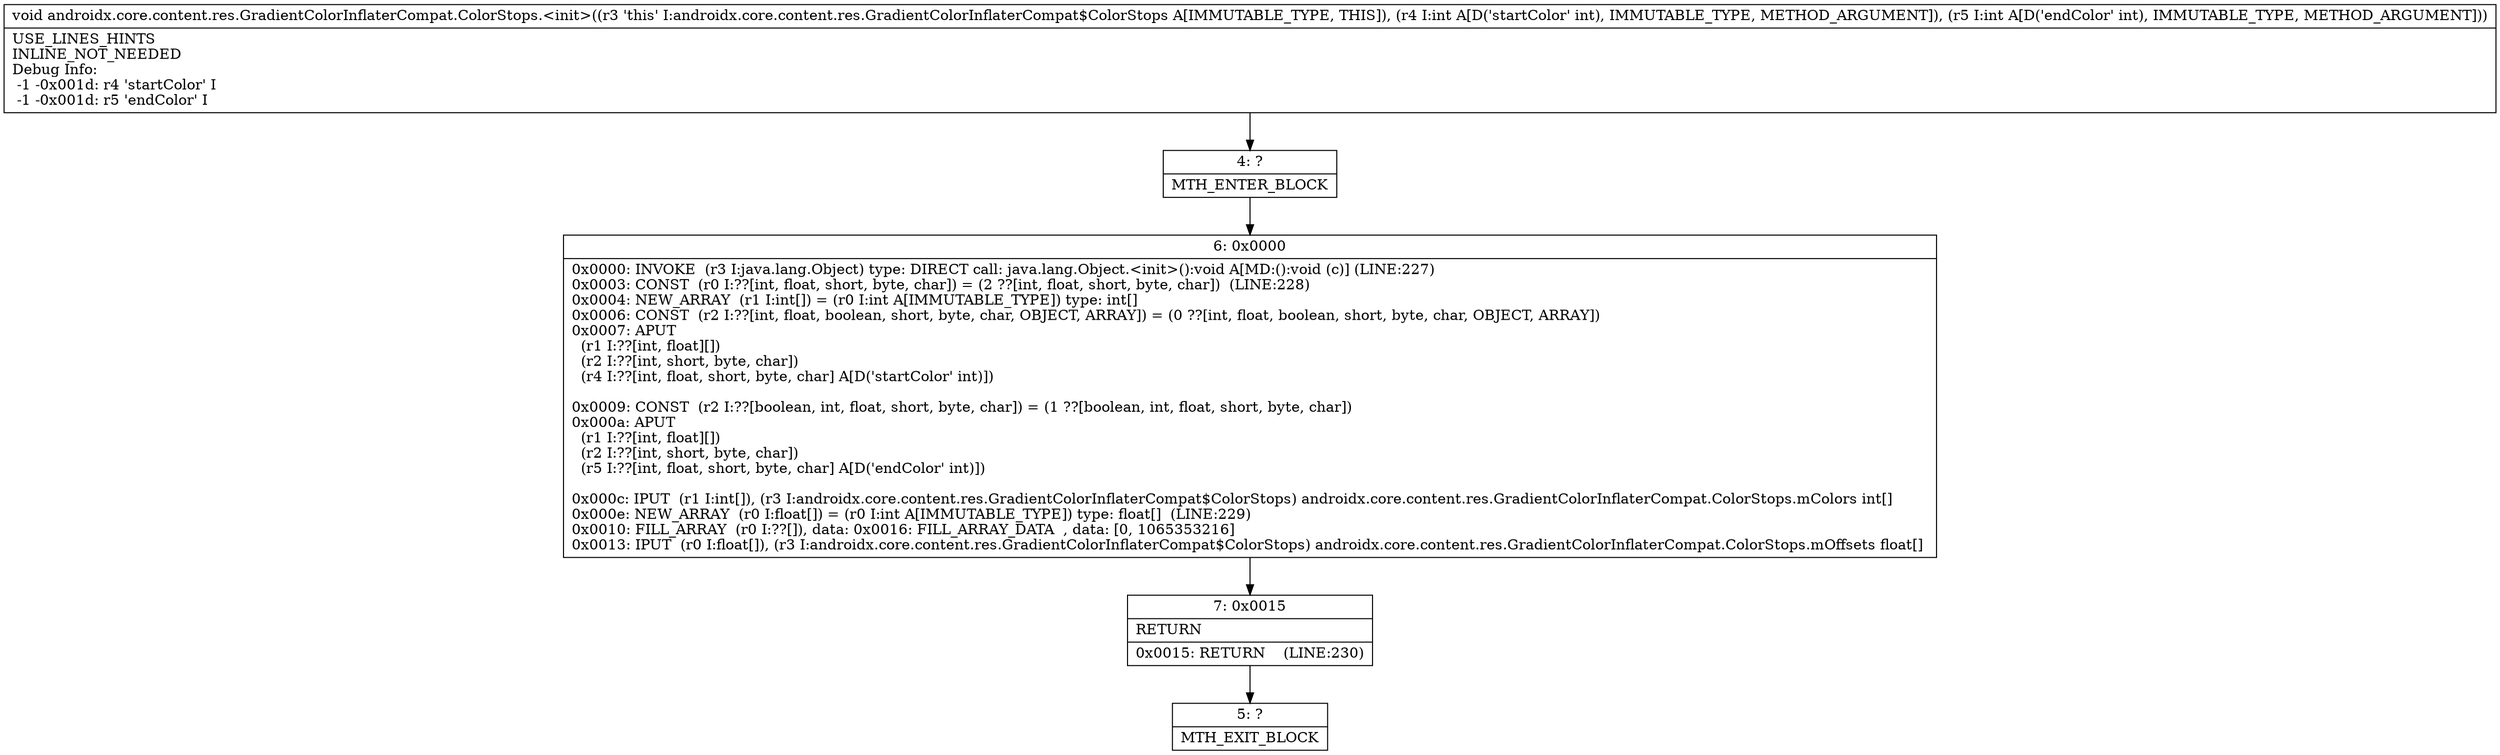 digraph "CFG forandroidx.core.content.res.GradientColorInflaterCompat.ColorStops.\<init\>(II)V" {
Node_4 [shape=record,label="{4\:\ ?|MTH_ENTER_BLOCK\l}"];
Node_6 [shape=record,label="{6\:\ 0x0000|0x0000: INVOKE  (r3 I:java.lang.Object) type: DIRECT call: java.lang.Object.\<init\>():void A[MD:():void (c)] (LINE:227)\l0x0003: CONST  (r0 I:??[int, float, short, byte, char]) = (2 ??[int, float, short, byte, char])  (LINE:228)\l0x0004: NEW_ARRAY  (r1 I:int[]) = (r0 I:int A[IMMUTABLE_TYPE]) type: int[] \l0x0006: CONST  (r2 I:??[int, float, boolean, short, byte, char, OBJECT, ARRAY]) = (0 ??[int, float, boolean, short, byte, char, OBJECT, ARRAY]) \l0x0007: APUT  \l  (r1 I:??[int, float][])\l  (r2 I:??[int, short, byte, char])\l  (r4 I:??[int, float, short, byte, char] A[D('startColor' int)])\l \l0x0009: CONST  (r2 I:??[boolean, int, float, short, byte, char]) = (1 ??[boolean, int, float, short, byte, char]) \l0x000a: APUT  \l  (r1 I:??[int, float][])\l  (r2 I:??[int, short, byte, char])\l  (r5 I:??[int, float, short, byte, char] A[D('endColor' int)])\l \l0x000c: IPUT  (r1 I:int[]), (r3 I:androidx.core.content.res.GradientColorInflaterCompat$ColorStops) androidx.core.content.res.GradientColorInflaterCompat.ColorStops.mColors int[] \l0x000e: NEW_ARRAY  (r0 I:float[]) = (r0 I:int A[IMMUTABLE_TYPE]) type: float[]  (LINE:229)\l0x0010: FILL_ARRAY  (r0 I:??[]), data: 0x0016: FILL_ARRAY_DATA  , data: [0, 1065353216] \l0x0013: IPUT  (r0 I:float[]), (r3 I:androidx.core.content.res.GradientColorInflaterCompat$ColorStops) androidx.core.content.res.GradientColorInflaterCompat.ColorStops.mOffsets float[] \l}"];
Node_7 [shape=record,label="{7\:\ 0x0015|RETURN\l|0x0015: RETURN    (LINE:230)\l}"];
Node_5 [shape=record,label="{5\:\ ?|MTH_EXIT_BLOCK\l}"];
MethodNode[shape=record,label="{void androidx.core.content.res.GradientColorInflaterCompat.ColorStops.\<init\>((r3 'this' I:androidx.core.content.res.GradientColorInflaterCompat$ColorStops A[IMMUTABLE_TYPE, THIS]), (r4 I:int A[D('startColor' int), IMMUTABLE_TYPE, METHOD_ARGUMENT]), (r5 I:int A[D('endColor' int), IMMUTABLE_TYPE, METHOD_ARGUMENT]))  | USE_LINES_HINTS\lINLINE_NOT_NEEDED\lDebug Info:\l  \-1 \-0x001d: r4 'startColor' I\l  \-1 \-0x001d: r5 'endColor' I\l}"];
MethodNode -> Node_4;Node_4 -> Node_6;
Node_6 -> Node_7;
Node_7 -> Node_5;
}

